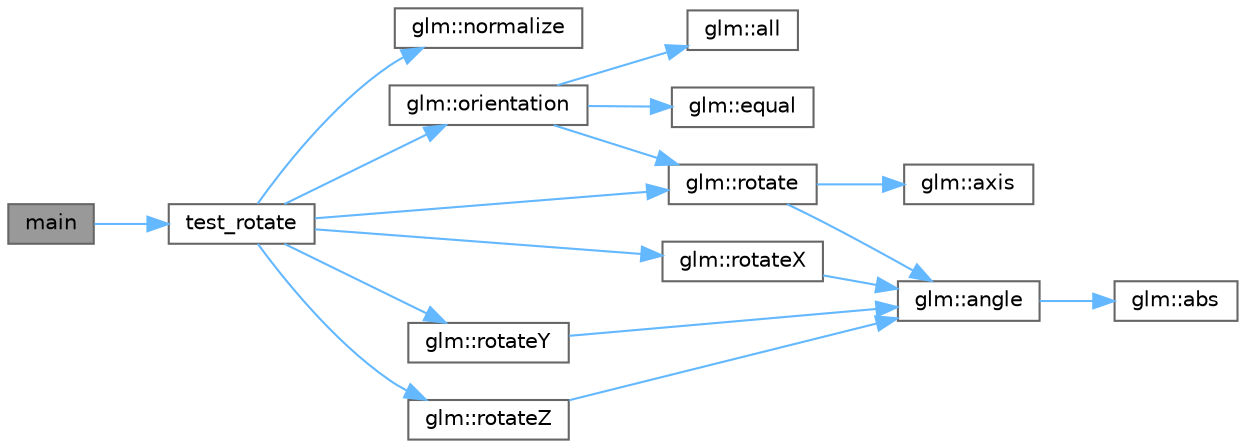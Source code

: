 digraph "main"
{
 // LATEX_PDF_SIZE
  bgcolor="transparent";
  edge [fontname=Helvetica,fontsize=10,labelfontname=Helvetica,labelfontsize=10];
  node [fontname=Helvetica,fontsize=10,shape=box,height=0.2,width=0.4];
  rankdir="LR";
  Node1 [id="Node000001",label="main",height=0.2,width=0.4,color="gray40", fillcolor="grey60", style="filled", fontcolor="black",tooltip=" "];
  Node1 -> Node2 [id="edge33_Node000001_Node000002",color="steelblue1",style="solid",tooltip=" "];
  Node2 [id="Node000002",label="test_rotate",height=0.2,width=0.4,color="grey40", fillcolor="white", style="filled",URL="$_classes_2lib_2glm_2test_2gtx_2gtx__rotate__vector_8cpp.html#ab35fb9124b9518693cd9e66db97a8f56",tooltip=" "];
  Node2 -> Node3 [id="edge34_Node000002_Node000003",color="steelblue1",style="solid",tooltip=" "];
  Node3 [id="Node000003",label="glm::normalize",height=0.2,width=0.4,color="grey40", fillcolor="white", style="filled",URL="$group__core__func__geometric.html#ga5c6c1379961d4589035a390856f2d66c",tooltip=" "];
  Node2 -> Node4 [id="edge35_Node000002_Node000004",color="steelblue1",style="solid",tooltip=" "];
  Node4 [id="Node000004",label="glm::orientation",height=0.2,width=0.4,color="grey40", fillcolor="white", style="filled",URL="$group__gtx__rotate__vector.html#ga83099d005b4af6a7a0d882ff6eb1a536",tooltip=" "];
  Node4 -> Node5 [id="edge36_Node000004_Node000005",color="steelblue1",style="solid",tooltip=" "];
  Node5 [id="Node000005",label="glm::all",height=0.2,width=0.4,color="grey40", fillcolor="white", style="filled",URL="$group__core__func__vector__relational.html#ga87e53f50b679f5f95c5cb4780311b3dd",tooltip=" "];
  Node4 -> Node6 [id="edge37_Node000004_Node000006",color="steelblue1",style="solid",tooltip=" "];
  Node6 [id="Node000006",label="glm::equal",height=0.2,width=0.4,color="grey40", fillcolor="white", style="filled",URL="$group__core__func__vector__relational.html#gaf539cf490630ba648dfd6e36aef910a1",tooltip=" "];
  Node4 -> Node7 [id="edge38_Node000004_Node000007",color="steelblue1",style="solid",tooltip=" "];
  Node7 [id="Node000007",label="glm::rotate",height=0.2,width=0.4,color="grey40", fillcolor="white", style="filled",URL="$group__ext__matrix__transform.html#ga42613eb0c7deb5f5188fc159df6c8950",tooltip=" "];
  Node7 -> Node8 [id="edge39_Node000007_Node000008",color="steelblue1",style="solid",tooltip=" "];
  Node8 [id="Node000008",label="glm::angle",height=0.2,width=0.4,color="grey40", fillcolor="white", style="filled",URL="$group__ext__quaternion__trigonometric.html#ga8aa248b31d5ade470c87304df5eb7bd8",tooltip=" "];
  Node8 -> Node9 [id="edge40_Node000008_Node000009",color="steelblue1",style="solid",tooltip=" "];
  Node9 [id="Node000009",label="glm::abs",height=0.2,width=0.4,color="grey40", fillcolor="white", style="filled",URL="$group__core__func__common.html#ga439e60a72eadecfeda2df5449c613a64",tooltip=" "];
  Node7 -> Node10 [id="edge41_Node000007_Node000010",color="steelblue1",style="solid",tooltip=" "];
  Node10 [id="Node000010",label="glm::axis",height=0.2,width=0.4,color="grey40", fillcolor="white", style="filled",URL="$group__ext__quaternion__trigonometric.html#gac2b65b953ea72827e172fc39035964a7",tooltip=" "];
  Node2 -> Node7 [id="edge42_Node000002_Node000007",color="steelblue1",style="solid",tooltip=" "];
  Node2 -> Node11 [id="edge43_Node000002_Node000011",color="steelblue1",style="solid",tooltip=" "];
  Node11 [id="Node000011",label="glm::rotateX",height=0.2,width=0.4,color="grey40", fillcolor="white", style="filled",URL="$group__gtx__rotate__vector.html#gac6eaef961618708cb36c1af282ffe31a",tooltip=" "];
  Node11 -> Node8 [id="edge44_Node000011_Node000008",color="steelblue1",style="solid",tooltip=" "];
  Node2 -> Node12 [id="edge45_Node000002_Node000012",color="steelblue1",style="solid",tooltip=" "];
  Node12 [id="Node000012",label="glm::rotateY",height=0.2,width=0.4,color="grey40", fillcolor="white", style="filled",URL="$group__gtx__rotate__vector.html#ga919122e3280a912f4bece1d7d3db7d37",tooltip=" "];
  Node12 -> Node8 [id="edge46_Node000012_Node000008",color="steelblue1",style="solid",tooltip=" "];
  Node2 -> Node13 [id="edge47_Node000002_Node000013",color="steelblue1",style="solid",tooltip=" "];
  Node13 [id="Node000013",label="glm::rotateZ",height=0.2,width=0.4,color="grey40", fillcolor="white", style="filled",URL="$group__gtx__rotate__vector.html#ga94df0a5dbacf290055b52fa8f57bc3ef",tooltip=" "];
  Node13 -> Node8 [id="edge48_Node000013_Node000008",color="steelblue1",style="solid",tooltip=" "];
}

